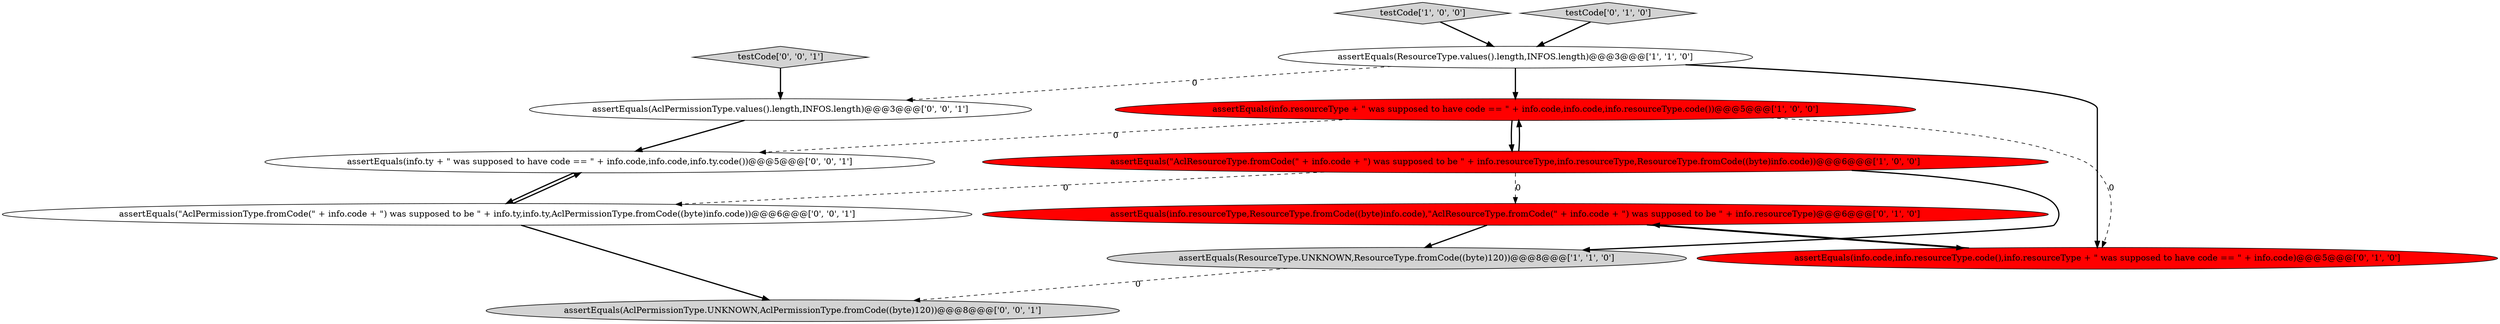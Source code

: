 digraph {
9 [style = filled, label = "assertEquals(AclPermissionType.values().length,INFOS.length)@@@3@@@['0', '0', '1']", fillcolor = white, shape = ellipse image = "AAA0AAABBB3BBB"];
6 [style = filled, label = "assertEquals(info.resourceType,ResourceType.fromCode((byte)info.code),\"AclResourceType.fromCode(\" + info.code + \") was supposed to be \" + info.resourceType)@@@6@@@['0', '1', '0']", fillcolor = red, shape = ellipse image = "AAA1AAABBB2BBB"];
5 [style = filled, label = "assertEquals(info.code,info.resourceType.code(),info.resourceType + \" was supposed to have code == \" + info.code)@@@5@@@['0', '1', '0']", fillcolor = red, shape = ellipse image = "AAA1AAABBB2BBB"];
4 [style = filled, label = "testCode['1', '0', '0']", fillcolor = lightgray, shape = diamond image = "AAA0AAABBB1BBB"];
11 [style = filled, label = "assertEquals(info.ty + \" was supposed to have code == \" + info.code,info.code,info.ty.code())@@@5@@@['0', '0', '1']", fillcolor = white, shape = ellipse image = "AAA0AAABBB3BBB"];
8 [style = filled, label = "testCode['0', '0', '1']", fillcolor = lightgray, shape = diamond image = "AAA0AAABBB3BBB"];
12 [style = filled, label = "assertEquals(AclPermissionType.UNKNOWN,AclPermissionType.fromCode((byte)120))@@@8@@@['0', '0', '1']", fillcolor = lightgray, shape = ellipse image = "AAA0AAABBB3BBB"];
10 [style = filled, label = "assertEquals(\"AclPermissionType.fromCode(\" + info.code + \") was supposed to be \" + info.ty,info.ty,AclPermissionType.fromCode((byte)info.code))@@@6@@@['0', '0', '1']", fillcolor = white, shape = ellipse image = "AAA0AAABBB3BBB"];
7 [style = filled, label = "testCode['0', '1', '0']", fillcolor = lightgray, shape = diamond image = "AAA0AAABBB2BBB"];
1 [style = filled, label = "assertEquals(\"AclResourceType.fromCode(\" + info.code + \") was supposed to be \" + info.resourceType,info.resourceType,ResourceType.fromCode((byte)info.code))@@@6@@@['1', '0', '0']", fillcolor = red, shape = ellipse image = "AAA1AAABBB1BBB"];
2 [style = filled, label = "assertEquals(ResourceType.values().length,INFOS.length)@@@3@@@['1', '1', '0']", fillcolor = white, shape = ellipse image = "AAA0AAABBB1BBB"];
0 [style = filled, label = "assertEquals(ResourceType.UNKNOWN,ResourceType.fromCode((byte)120))@@@8@@@['1', '1', '0']", fillcolor = lightgray, shape = ellipse image = "AAA0AAABBB1BBB"];
3 [style = filled, label = "assertEquals(info.resourceType + \" was supposed to have code == \" + info.code,info.code,info.resourceType.code())@@@5@@@['1', '0', '0']", fillcolor = red, shape = ellipse image = "AAA1AAABBB1BBB"];
3->5 [style = dashed, label="0"];
9->11 [style = bold, label=""];
3->1 [style = bold, label=""];
2->3 [style = bold, label=""];
1->3 [style = bold, label=""];
6->0 [style = bold, label=""];
1->0 [style = bold, label=""];
4->2 [style = bold, label=""];
1->10 [style = dashed, label="0"];
0->12 [style = dashed, label="0"];
6->5 [style = bold, label=""];
5->6 [style = bold, label=""];
2->9 [style = dashed, label="0"];
11->10 [style = bold, label=""];
7->2 [style = bold, label=""];
10->12 [style = bold, label=""];
1->6 [style = dashed, label="0"];
8->9 [style = bold, label=""];
3->11 [style = dashed, label="0"];
2->5 [style = bold, label=""];
10->11 [style = bold, label=""];
}
